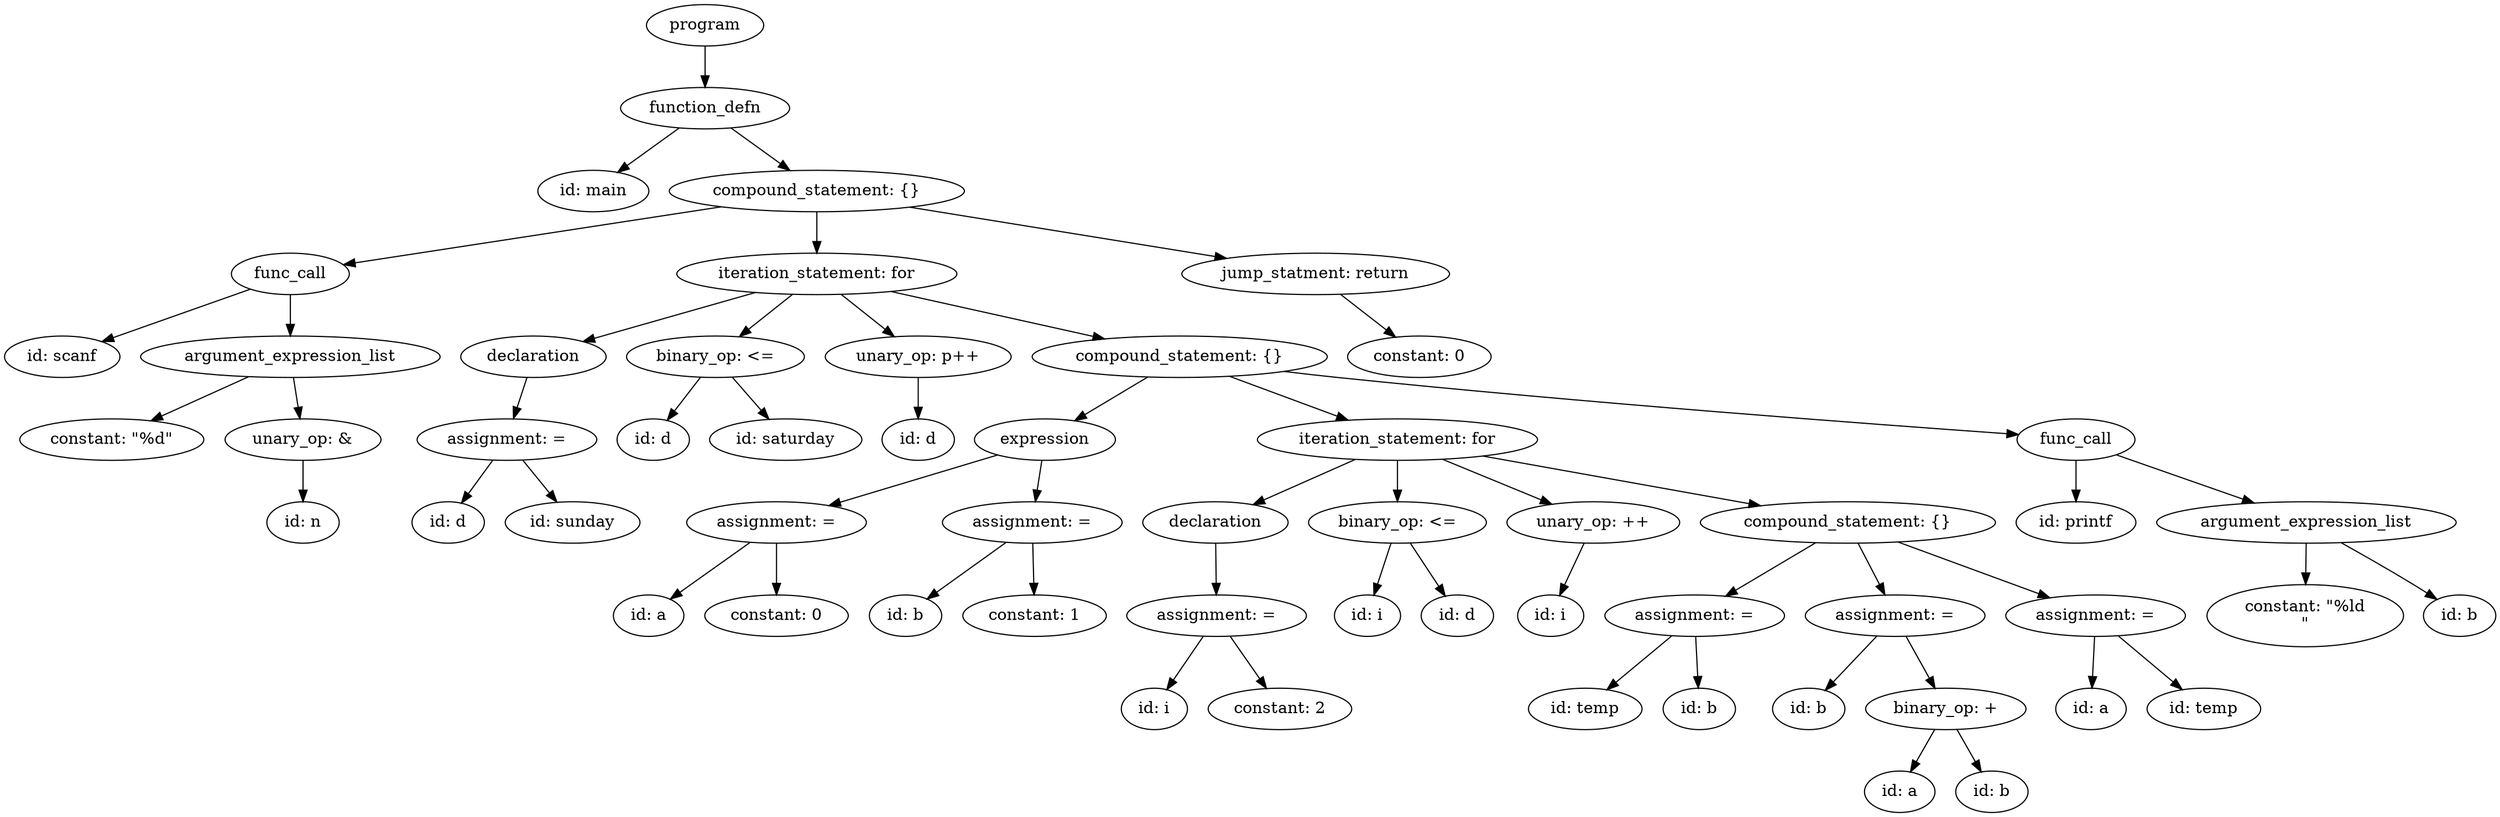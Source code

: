 strict digraph "" {
	graph [bb="0,0,1784,702"];
	node [label="\N"];
	137	[height=0.5,
		label=program,
		pos="493,684",
		width=1.1389];
	136	[height=0.5,
		label=function_defn,
		pos="493,612",
		width=1.6667];
	137 -> 136	[pos="e,493,630.1 493,665.7 493,657.98 493,648.71 493,640.11"];
	71	[height=0.5,
		label="id: main",
		pos="414,540",
		width=1.125];
	136 -> 71	[pos="e,431.41,556.43 474.68,594.76 464.09,585.38 450.61,573.44 439.05,563.2"];
	135	[height=0.5,
		label="compound_statement: {}",
		pos="573,540",
		width=2.7984];
	136 -> 135	[pos="e,553.71,557.88 511.55,594.76 521.83,585.77 534.79,574.44 546.15,564.49"];
	79	[height=0.5,
		label=func_call,
		pos="202,468",
		width=1.2096];
	135 -> 79	[pos="e,240.9,476.34 506.24,526.4 432.78,512.54 316.44,490.59 250.96,478.24"];
	132	[height=0.5,
		label="iteration_statement: for",
		pos="573,468",
		width=2.5998];
	135 -> 132	[pos="e,573,486.1 573,521.7 573,513.98 573,504.71 573,496.11"];
	134	[height=0.5,
		label="jump_statment: return",
		pos="920,468",
		width=2.4914];
	135 -> 134	[pos="e,859.23,481.26 637.05,526.08 697.15,513.95 786.87,495.86 849.1,483.3"];
	74	[height=0.5,
		label="id: scanf",
		pos="41,396",
		width=1.1389];
	79 -> 74	[pos="e,68.995,409.17 173.22,454.49 146.73,442.97 107.28,425.82 78.363,413.24"];
	76	[height=0.5,
		label=argument_expression_list,
		pos="202,396",
		width=2.8194];
	79 -> 76	[pos="e,202,414.1 202,449.7 202,441.98 202,432.71 202,424.11"];
	90	[height=0.5,
		label=declaration,
		pos="372,396",
		width=1.3902];
	132 -> 90	[pos="e,406.7,409.09 529.88,451.98 496.39,440.32 450.11,424.2 416.32,412.43"];
	93	[height=0.5,
		label="binary_op: <=",
		pos="502,396",
		width=1.7151];
	132 -> 93	[pos="e,519.03,413.79 555.81,450.05 546.92,441.28 535.91,430.43 526.17,420.83"];
	95	[height=0.5,
		label="unary_op: p++",
		pos="645,396",
		width=1.7693];
	132 -> 95	[pos="e,627.73,413.79 590.43,450.05 599.45,441.28 610.61,430.43 620.49,420.83"];
	131	[height=0.5,
		label="compound_statement: {}",
		pos="827,396",
		width=2.7984];
	132 -> 131	[pos="e,774.68,411.42 624.1,452.92 664.68,441.73 721.61,426.04 764.84,414.13"];
	133	[height=0.5,
		label="constant: 0",
		pos="995,396",
		width=1.375];
	134 -> 133	[pos="e,977.78,413.07 938.16,450.05 947.85,441 959.93,429.73 970.45,419.91"];
	75	[height=0.5,
		label="constant: \"%d\"",
		pos="67,324",
		width=1.8056];
	76 -> 75	[pos="e,96.293,340.19 170.69,378.76 151.24,368.68 126.09,355.64 105.43,344.93"];
	78	[height=0.5,
		label="unary_op: &",
		pos="206,324",
		width=1.5556];
	76 -> 78	[pos="e,205.02,342.1 202.99,377.7 203.43,369.98 203.96,360.71 204.45,352.11"];
	89	[height=0.5,
		label="assignment: =",
		pos="345,324",
		width=1.6971];
	90 -> 89	[pos="e,351.66,342.28 365.46,378.05 362.43,370.18 358.74,360.62 355.33,351.79"];
	91	[height=0.5,
		label="id: d",
		pos="451,324",
		width=0.75];
	93 -> 91	[pos="e,462.53,340.83 489.65,378.05 483.33,369.38 475.53,358.67 468.59,349.15"];
	92	[height=0.5,
		label="id: saturday",
		pos="548,324",
		width=1.4444];
	93 -> 92	[pos="e,536.97,341.79 513.14,378.05 518.62,369.71 525.33,359.49 531.41,350.25"];
	94	[height=0.5,
		label="id: d",
		pos="645,324",
		width=0.75];
	95 -> 94	[pos="e,645,342.1 645,377.7 645,369.98 645,360.71 645,352.11"];
	102	[height=0.5,
		label=expression,
		pos="738,324",
		width=1.336];
	131 -> 102	[pos="e,757.82,340.59 805.46,378.05 793.55,368.69 778.64,356.96 765.86,346.91"];
	125	[height=0.5,
		label="iteration_statement: for",
		pos="987,324",
		width=2.5998];
	131 -> 125	[pos="e,951.11,340.7 863.31,379.12 886.61,368.92 917.04,355.61 941.89,344.74"];
	130	[height=0.5,
		label=func_call,
		pos="1476,324",
		width=1.2096];
	131 -> 130	[pos="e,1433.6,328.34 898.45,383.26 910.95,381.38 923.84,379.54 936,378 1114.3,355.36 1326.8,337.03 1423.5,329.16"];
	77	[height=0.5,
		label="id: n",
		pos="206,252",
		width=0.75];
	78 -> 77	[pos="e,206,270.1 206,305.7 206,297.98 206,288.71 206,280.11"];
	87	[height=0.5,
		label="id: d",
		pos="305,252",
		width=0.75];
	89 -> 87	[pos="e,314.32,269.31 335.32,306.05 330.53,297.68 324.66,287.4 319.36,278.13"];
	88	[height=0.5,
		label="id: sunday",
		pos="398,252",
		width=1.3194];
	89 -> 88	[pos="e,385.29,269.79 357.83,306.05 364.21,297.63 372.05,287.28 379.1,277.97"];
	98	[height=0.5,
		label="assignment: =",
		pos="538,252",
		width=1.6971];
	102 -> 98	[pos="e,575.85,266.25 704.07,311.13 671.44,299.7 621.81,282.33 585.3,269.55"];
	101	[height=0.5,
		label="assignment: =",
		pos="728,252",
		width=1.6971];
	102 -> 101	[pos="e,730.44,270.1 735.53,305.7 734.43,297.98 733.1,288.71 731.87,280.11"];
	107	[height=0.5,
		label=declaration,
		pos="857,252",
		width=1.3902];
	125 -> 107	[pos="e,883.9,267.48 956.85,306.76 937.73,296.47 912.89,283.09 892.77,272.26"];
	110	[height=0.5,
		label="binary_op: <=",
		pos="987,252",
		width=1.7151];
	125 -> 110	[pos="e,987,270.1 987,305.7 987,297.98 987,288.71 987,280.11"];
	112	[height=0.5,
		label="unary_op: ++",
		pos="1127,252",
		width=1.6667];
	125 -> 112	[pos="e,1097.4,267.79 1019.1,306.94 1039.7,296.63 1066.7,283.17 1088.4,272.28"];
	124	[height=0.5,
		label="compound_statement: {}",
		pos="1312,252",
		width=2.7984];
	125 -> 124	[pos="e,1250.4,266.26 1047,310.08 1101.7,298.3 1182.6,280.87 1240.6,268.38"];
	126	[height=0.5,
		label="id: printf",
		pos="1476,252",
		width=1.1735];
	130 -> 126	[pos="e,1476,270.1 1476,305.7 1476,297.98 1476,288.71 1476,280.11"];
	128	[height=0.5,
		label=argument_expression_list,
		pos="1642,252",
		width=2.8194];
	130 -> 128	[pos="e,1604.6,268.79 1505.3,310.65 1530.1,300.17 1566.2,284.96 1595.1,272.79"];
	96	[height=0.5,
		label="id: a",
		pos="443,171",
		width=0.75];
	98 -> 96	[pos="e,459.19,185.46 518.32,234.63 503.41,222.24 482.87,205.16 467,191.96"];
	97	[height=0.5,
		label="constant: 0",
		pos="538,171",
		width=1.375];
	98 -> 97	[pos="e,538,189.11 538,233.86 538,223.71 538,210.63 538,199.12"];
	99	[height=0.5,
		label="id: b",
		pos="633,171",
		width=0.75];
	101 -> 99	[pos="e,649.19,185.46 708.32,234.63 693.41,222.24 672.87,205.16 657,191.96"];
	100	[height=0.5,
		label="constant: 1",
		pos="728,171",
		width=1.375];
	101 -> 100	[pos="e,728,189.11 728,233.86 728,223.71 728,210.63 728,199.12"];
	106	[height=0.5,
		label="assignment: =",
		pos="857,171",
		width=1.6971];
	107 -> 106	[pos="e,857,189.11 857,233.86 857,223.71 857,210.63 857,199.12"];
	108	[height=0.5,
		label="id: i",
		pos="963,171",
		width=0.75];
	110 -> 108	[pos="e,968.12,188.84 981.79,233.86 978.66,223.54 974.6,210.18 971.06,198.53"];
	109	[height=0.5,
		label="id: d",
		pos="1035,171",
		width=0.75];
	110 -> 109	[pos="e,1025.3,187.92 997.18,234.25 1003.8,223.35 1012.6,208.94 1020,196.73"];
	111	[height=0.5,
		label="id: i",
		pos="1107,171",
		width=0.75];
	112 -> 111	[pos="e,1111.3,188.84 1122.7,233.86 1120.1,223.64 1116.7,210.45 1113.8,198.88"];
	115	[height=0.5,
		label="assignment: =",
		pos="1213,171",
		width=1.6971];
	124 -> 115	[pos="e,1233.3,188.19 1291,234.25 1276.5,222.68 1257.1,207.15 1241.2,194.51"];
	120	[height=0.5,
		label="assignment: =",
		pos="1353,171",
		width=1.6971];
	124 -> 120	[pos="e,1344.3,188.84 1320.9,233.86 1326.4,223.33 1333.5,209.64 1339.6,197.82"];
	123	[height=0.5,
		label="assignment: =",
		pos="1493,171",
		width=1.6971];
	124 -> 123	[pos="e,1460.4,186.24 1348.6,235.01 1378.3,222.06 1420.1,203.81 1451.1,190.28"];
	127	[height=0.75,
		label="constant: \"%ld\n\"",
		pos="1642,171",
		width=1.9306];
	128 -> 127	[pos="e,1642,198.13 1642,233.86 1642,226.36 1642,217.25 1642,208.36"];
	129	[height=0.5,
		label="id: b",
		pos="1757,171",
		width=0.75];
	128 -> 129	[pos="e,1739,184.75 1666.7,234.39 1682,223.99 1702.2,210.29 1720,198 1723.5,195.59 1727.2,193.04 1730.8,190.52"];
	104	[height=0.5,
		label="id: i",
		pos="810,90",
		width=0.75];
	106 -> 104	[pos="e,819.54,107.03 846.8,152.86 840.35,142.01 831.9,127.81 824.72,115.75"];
	105	[height=0.5,
		label="constant: 2",
		pos="905,90",
		width=1.375];
	106 -> 105	[pos="e,894.84,107.73 867.18,153.25 873.67,142.56 882.21,128.51 889.53,116.46"];
	113	[height=0.5,
		label="id: temp",
		pos="1127,90",
		width=1.125];
	115 -> 113	[pos="e,1143.9,106.54 1195.2,153.63 1182.5,141.96 1165.2,126.14 1151.3,113.31"];
	114	[height=0.5,
		label="id: b",
		pos="1213,90",
		width=0.75];
	115 -> 114	[pos="e,1213,108.11 1213,152.86 1213,142.71 1213,129.63 1213,118.12"];
	116	[height=0.5,
		label="id: b",
		pos="1287,90",
		width=0.75];
	120 -> 116	[pos="e,1299.6,106.13 1339,153.25 1329.4,141.8 1316.7,126.5 1306.2,113.92"];
	119	[height=0.5,
		label="binary_op: +",
		pos="1389,90",
		width=1.5707];
	120 -> 119	[pos="e,1381.3,107.84 1360.8,152.86 1365.6,142.43 1371.7,128.91 1377.1,117.17"];
	121	[height=0.5,
		label="id: a",
		pos="1492,90",
		width=0.75];
	123 -> 121	[pos="e,1492.2,108.11 1492.8,152.86 1492.7,142.71 1492.5,129.63 1492.3,118.12"];
	122	[height=0.5,
		label="id: temp",
		pos="1578,90",
		width=1.125];
	123 -> 122	[pos="e,1561.3,106.54 1510.6,153.63 1523.1,142.07 1539.9,126.43 1553.6,113.67"];
	117	[height=0.5,
		label="id: a",
		pos="1353,18",
		width=0.75];
	119 -> 117	[pos="e,1361.4,35.307 1380.3,72.055 1376,63.767 1370.8,53.618 1366.1,44.424"];
	118	[height=0.5,
		label="id: b",
		pos="1425,18",
		width=0.75];
	119 -> 118	[pos="e,1416.6,35.307 1397.7,72.055 1402,63.767 1407.2,53.618 1411.9,44.424"];
}
